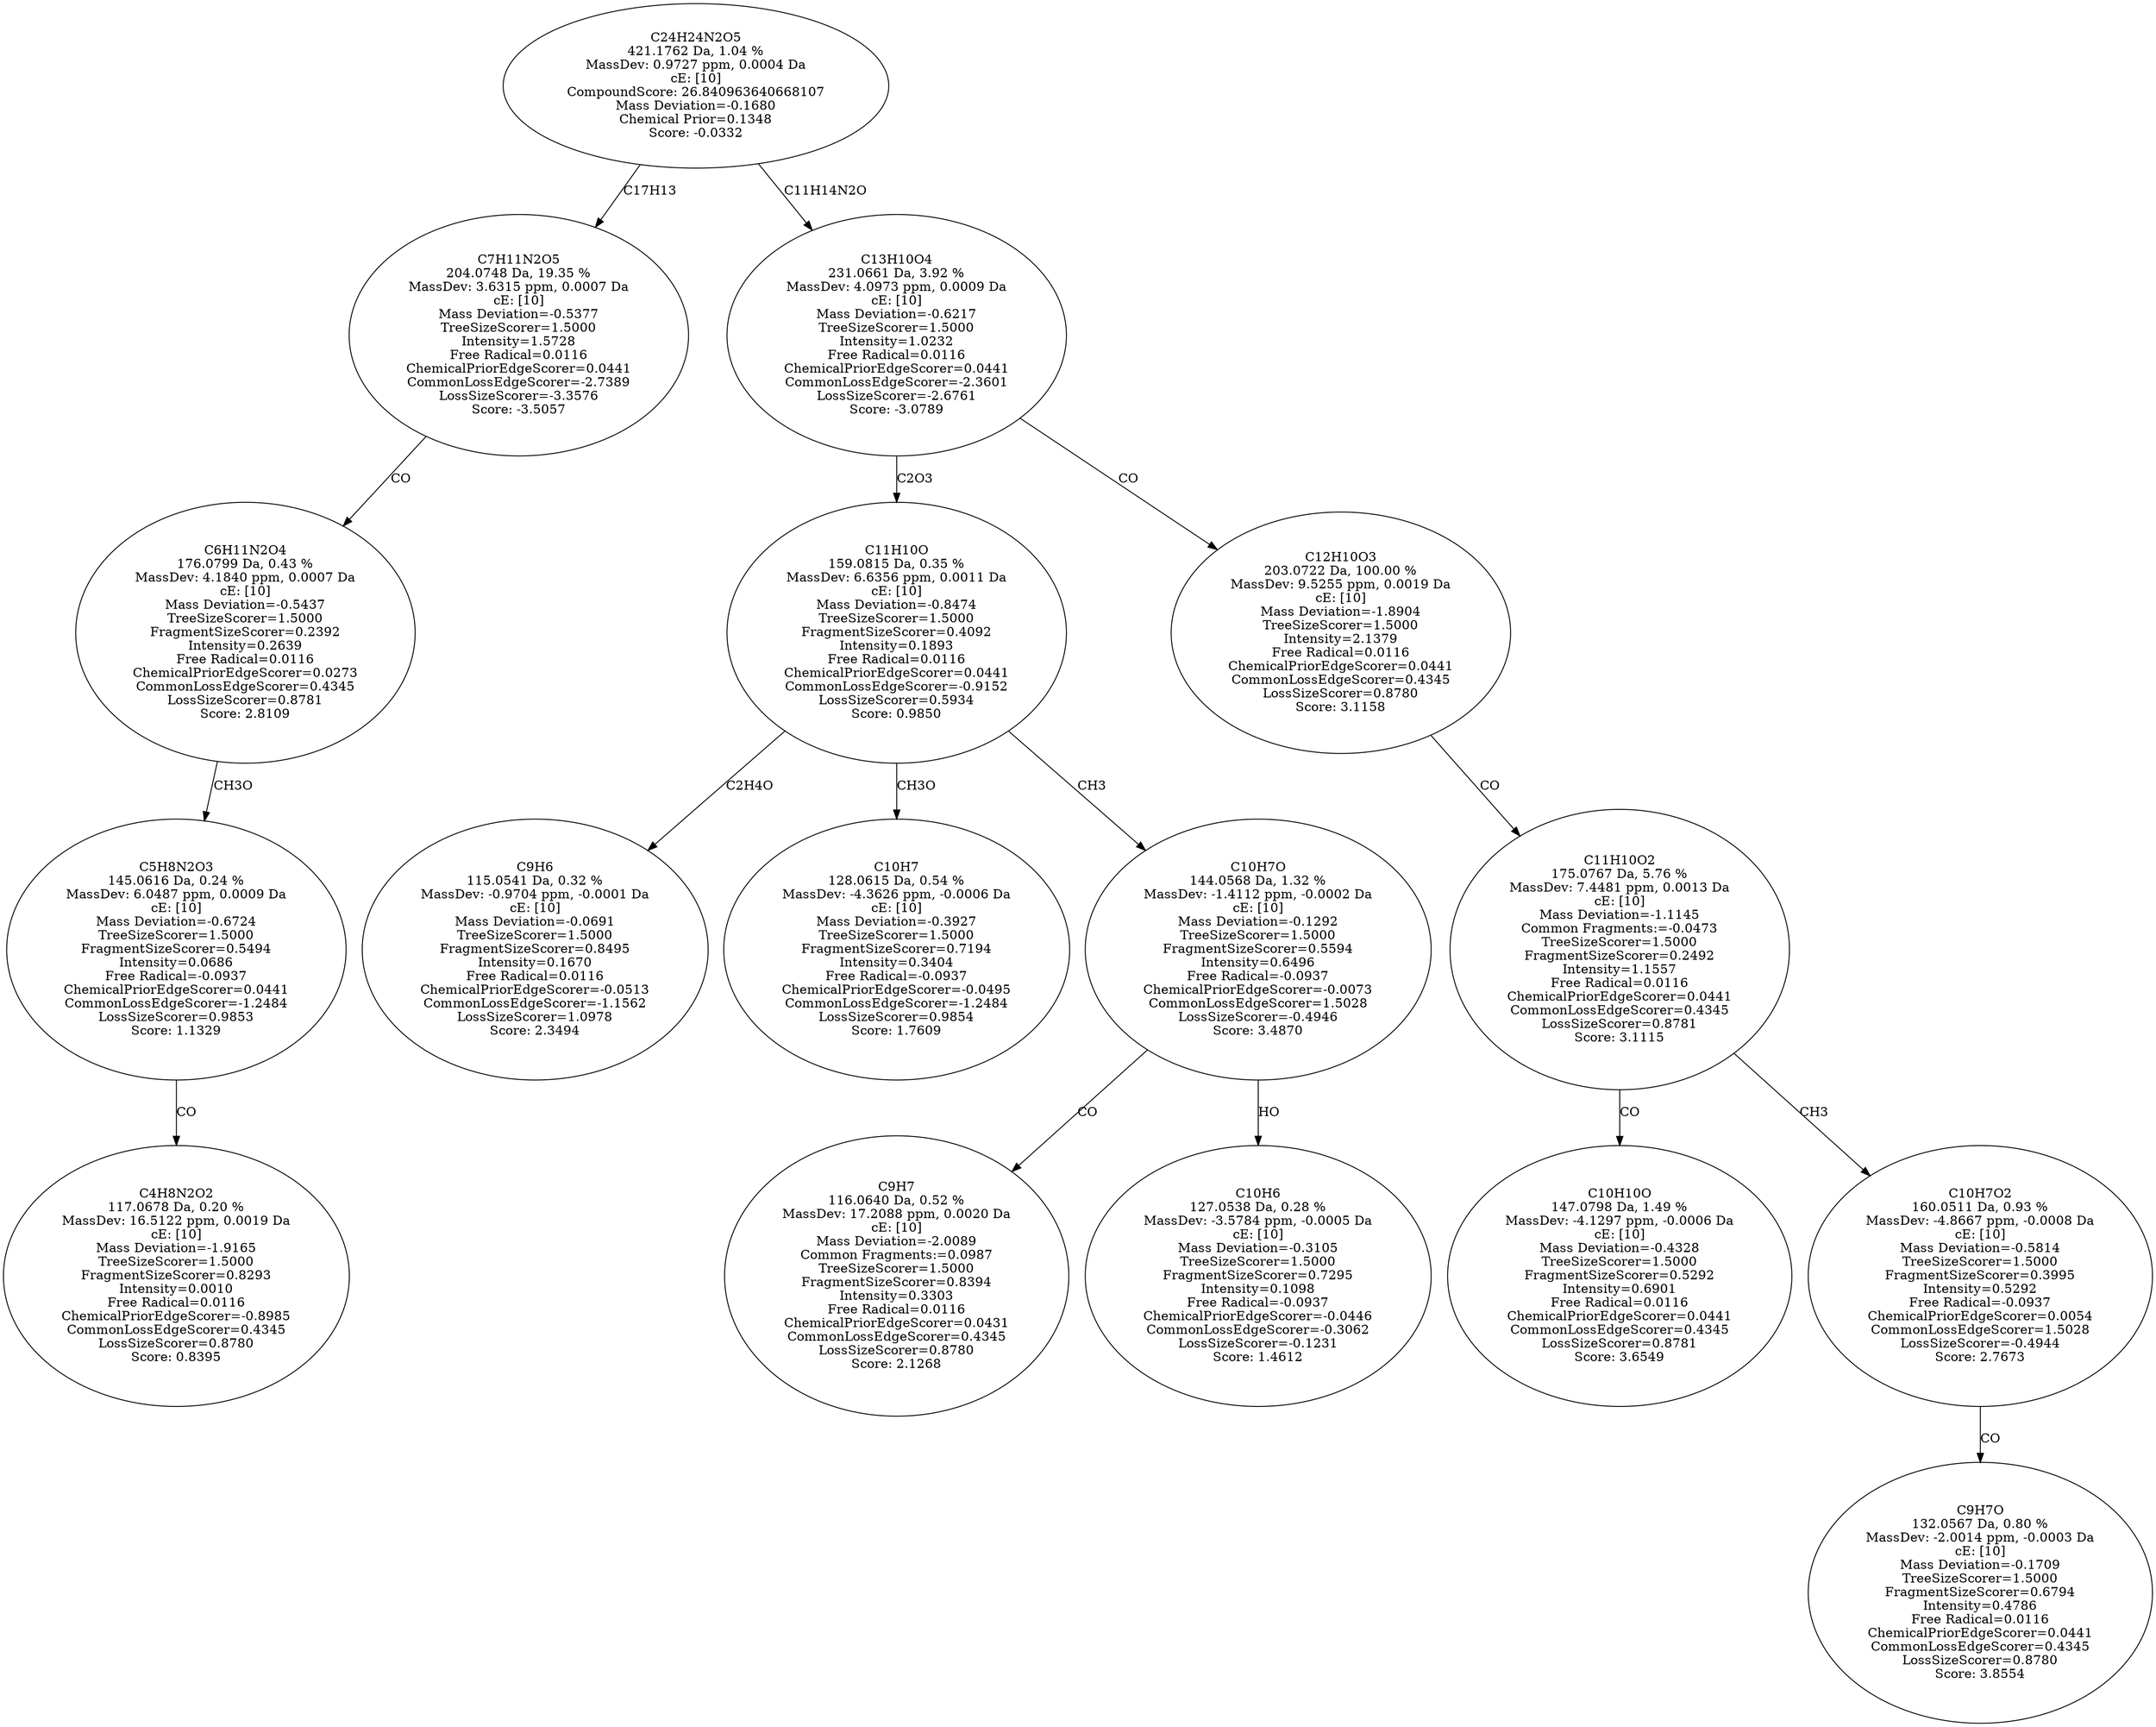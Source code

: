strict digraph {
v1 [label="C4H8N2O2\n117.0678 Da, 0.20 %\nMassDev: 16.5122 ppm, 0.0019 Da\ncE: [10]\nMass Deviation=-1.9165\nTreeSizeScorer=1.5000\nFragmentSizeScorer=0.8293\nIntensity=0.0010\nFree Radical=0.0116\nChemicalPriorEdgeScorer=-0.8985\nCommonLossEdgeScorer=0.4345\nLossSizeScorer=0.8780\nScore: 0.8395"];
v2 [label="C5H8N2O3\n145.0616 Da, 0.24 %\nMassDev: 6.0487 ppm, 0.0009 Da\ncE: [10]\nMass Deviation=-0.6724\nTreeSizeScorer=1.5000\nFragmentSizeScorer=0.5494\nIntensity=0.0686\nFree Radical=-0.0937\nChemicalPriorEdgeScorer=0.0441\nCommonLossEdgeScorer=-1.2484\nLossSizeScorer=0.9853\nScore: 1.1329"];
v3 [label="C6H11N2O4\n176.0799 Da, 0.43 %\nMassDev: 4.1840 ppm, 0.0007 Da\ncE: [10]\nMass Deviation=-0.5437\nTreeSizeScorer=1.5000\nFragmentSizeScorer=0.2392\nIntensity=0.2639\nFree Radical=0.0116\nChemicalPriorEdgeScorer=0.0273\nCommonLossEdgeScorer=0.4345\nLossSizeScorer=0.8781\nScore: 2.8109"];
v4 [label="C7H11N2O5\n204.0748 Da, 19.35 %\nMassDev: 3.6315 ppm, 0.0007 Da\ncE: [10]\nMass Deviation=-0.5377\nTreeSizeScorer=1.5000\nIntensity=1.5728\nFree Radical=0.0116\nChemicalPriorEdgeScorer=0.0441\nCommonLossEdgeScorer=-2.7389\nLossSizeScorer=-3.3576\nScore: -3.5057"];
v5 [label="C9H6\n115.0541 Da, 0.32 %\nMassDev: -0.9704 ppm, -0.0001 Da\ncE: [10]\nMass Deviation=-0.0691\nTreeSizeScorer=1.5000\nFragmentSizeScorer=0.8495\nIntensity=0.1670\nFree Radical=0.0116\nChemicalPriorEdgeScorer=-0.0513\nCommonLossEdgeScorer=-1.1562\nLossSizeScorer=1.0978\nScore: 2.3494"];
v6 [label="C10H7\n128.0615 Da, 0.54 %\nMassDev: -4.3626 ppm, -0.0006 Da\ncE: [10]\nMass Deviation=-0.3927\nTreeSizeScorer=1.5000\nFragmentSizeScorer=0.7194\nIntensity=0.3404\nFree Radical=-0.0937\nChemicalPriorEdgeScorer=-0.0495\nCommonLossEdgeScorer=-1.2484\nLossSizeScorer=0.9854\nScore: 1.7609"];
v7 [label="C9H7\n116.0640 Da, 0.52 %\nMassDev: 17.2088 ppm, 0.0020 Da\ncE: [10]\nMass Deviation=-2.0089\nCommon Fragments:=0.0987\nTreeSizeScorer=1.5000\nFragmentSizeScorer=0.8394\nIntensity=0.3303\nFree Radical=0.0116\nChemicalPriorEdgeScorer=0.0431\nCommonLossEdgeScorer=0.4345\nLossSizeScorer=0.8780\nScore: 2.1268"];
v8 [label="C10H6\n127.0538 Da, 0.28 %\nMassDev: -3.5784 ppm, -0.0005 Da\ncE: [10]\nMass Deviation=-0.3105\nTreeSizeScorer=1.5000\nFragmentSizeScorer=0.7295\nIntensity=0.1098\nFree Radical=-0.0937\nChemicalPriorEdgeScorer=-0.0446\nCommonLossEdgeScorer=-0.3062\nLossSizeScorer=-0.1231\nScore: 1.4612"];
v9 [label="C10H7O\n144.0568 Da, 1.32 %\nMassDev: -1.4112 ppm, -0.0002 Da\ncE: [10]\nMass Deviation=-0.1292\nTreeSizeScorer=1.5000\nFragmentSizeScorer=0.5594\nIntensity=0.6496\nFree Radical=-0.0937\nChemicalPriorEdgeScorer=-0.0073\nCommonLossEdgeScorer=1.5028\nLossSizeScorer=-0.4946\nScore: 3.4870"];
v10 [label="C11H10O\n159.0815 Da, 0.35 %\nMassDev: 6.6356 ppm, 0.0011 Da\ncE: [10]\nMass Deviation=-0.8474\nTreeSizeScorer=1.5000\nFragmentSizeScorer=0.4092\nIntensity=0.1893\nFree Radical=0.0116\nChemicalPriorEdgeScorer=0.0441\nCommonLossEdgeScorer=-0.9152\nLossSizeScorer=0.5934\nScore: 0.9850"];
v11 [label="C10H10O\n147.0798 Da, 1.49 %\nMassDev: -4.1297 ppm, -0.0006 Da\ncE: [10]\nMass Deviation=-0.4328\nTreeSizeScorer=1.5000\nFragmentSizeScorer=0.5292\nIntensity=0.6901\nFree Radical=0.0116\nChemicalPriorEdgeScorer=0.0441\nCommonLossEdgeScorer=0.4345\nLossSizeScorer=0.8781\nScore: 3.6549"];
v12 [label="C9H7O\n132.0567 Da, 0.80 %\nMassDev: -2.0014 ppm, -0.0003 Da\ncE: [10]\nMass Deviation=-0.1709\nTreeSizeScorer=1.5000\nFragmentSizeScorer=0.6794\nIntensity=0.4786\nFree Radical=0.0116\nChemicalPriorEdgeScorer=0.0441\nCommonLossEdgeScorer=0.4345\nLossSizeScorer=0.8780\nScore: 3.8554"];
v13 [label="C10H7O2\n160.0511 Da, 0.93 %\nMassDev: -4.8667 ppm, -0.0008 Da\ncE: [10]\nMass Deviation=-0.5814\nTreeSizeScorer=1.5000\nFragmentSizeScorer=0.3995\nIntensity=0.5292\nFree Radical=-0.0937\nChemicalPriorEdgeScorer=0.0054\nCommonLossEdgeScorer=1.5028\nLossSizeScorer=-0.4944\nScore: 2.7673"];
v14 [label="C11H10O2\n175.0767 Da, 5.76 %\nMassDev: 7.4481 ppm, 0.0013 Da\ncE: [10]\nMass Deviation=-1.1145\nCommon Fragments:=-0.0473\nTreeSizeScorer=1.5000\nFragmentSizeScorer=0.2492\nIntensity=1.1557\nFree Radical=0.0116\nChemicalPriorEdgeScorer=0.0441\nCommonLossEdgeScorer=0.4345\nLossSizeScorer=0.8781\nScore: 3.1115"];
v15 [label="C12H10O3\n203.0722 Da, 100.00 %\nMassDev: 9.5255 ppm, 0.0019 Da\ncE: [10]\nMass Deviation=-1.8904\nTreeSizeScorer=1.5000\nIntensity=2.1379\nFree Radical=0.0116\nChemicalPriorEdgeScorer=0.0441\nCommonLossEdgeScorer=0.4345\nLossSizeScorer=0.8780\nScore: 3.1158"];
v16 [label="C13H10O4\n231.0661 Da, 3.92 %\nMassDev: 4.0973 ppm, 0.0009 Da\ncE: [10]\nMass Deviation=-0.6217\nTreeSizeScorer=1.5000\nIntensity=1.0232\nFree Radical=0.0116\nChemicalPriorEdgeScorer=0.0441\nCommonLossEdgeScorer=-2.3601\nLossSizeScorer=-2.6761\nScore: -3.0789"];
v17 [label="C24H24N2O5\n421.1762 Da, 1.04 %\nMassDev: 0.9727 ppm, 0.0004 Da\ncE: [10]\nCompoundScore: 26.840963640668107\nMass Deviation=-0.1680\nChemical Prior=0.1348\nScore: -0.0332"];
v2 -> v1 [label="CO"];
v3 -> v2 [label="CH3O"];
v4 -> v3 [label="CO"];
v17 -> v4 [label="C17H13"];
v10 -> v5 [label="C2H4O"];
v10 -> v6 [label="CH3O"];
v9 -> v7 [label="CO"];
v9 -> v8 [label="HO"];
v10 -> v9 [label="CH3"];
v16 -> v10 [label="C2O3"];
v14 -> v11 [label="CO"];
v13 -> v12 [label="CO"];
v14 -> v13 [label="CH3"];
v15 -> v14 [label="CO"];
v16 -> v15 [label="CO"];
v17 -> v16 [label="C11H14N2O"];
}